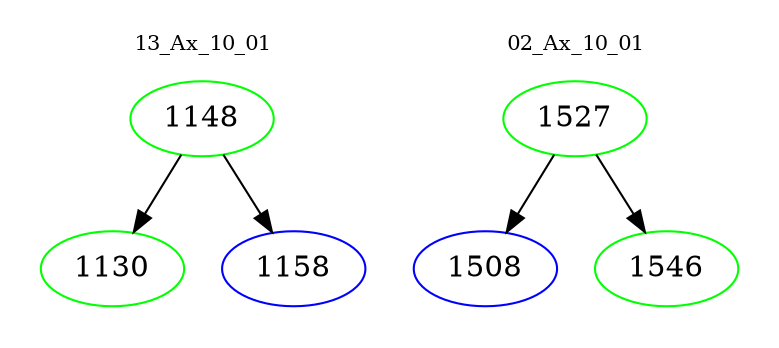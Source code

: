 digraph{
subgraph cluster_0 {
color = white
label = "13_Ax_10_01";
fontsize=10;
T0_1148 [label="1148", color="green"]
T0_1148 -> T0_1130 [color="black"]
T0_1130 [label="1130", color="green"]
T0_1148 -> T0_1158 [color="black"]
T0_1158 [label="1158", color="blue"]
}
subgraph cluster_1 {
color = white
label = "02_Ax_10_01";
fontsize=10;
T1_1527 [label="1527", color="green"]
T1_1527 -> T1_1508 [color="black"]
T1_1508 [label="1508", color="blue"]
T1_1527 -> T1_1546 [color="black"]
T1_1546 [label="1546", color="green"]
}
}
